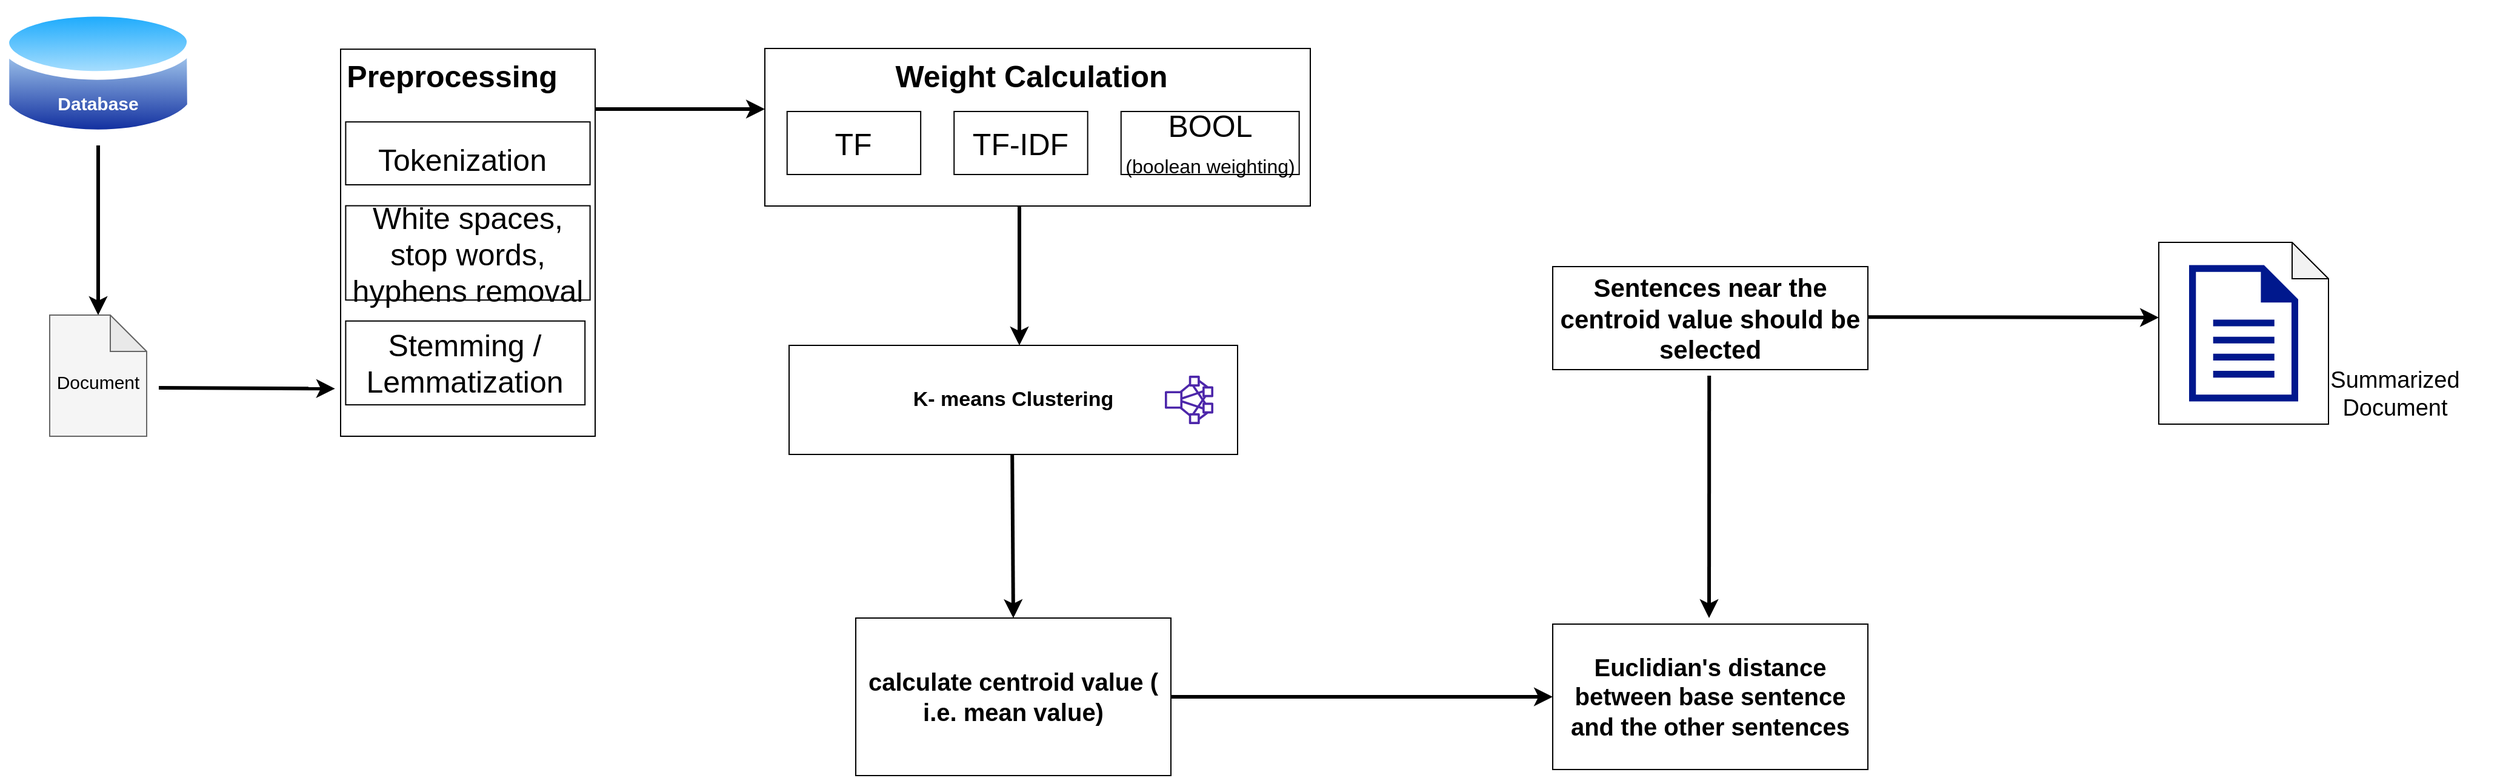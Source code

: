 <mxfile version="16.5.2" type="device"><diagram id="V_bIcPhm5XYrziuqVVUJ" name="Page-1"><mxGraphModel dx="2200" dy="1176" grid="1" gridSize="10" guides="1" tooltips="1" connect="1" arrows="1" fold="1" page="1" pageScale="1" pageWidth="850" pageHeight="1100" math="0" shadow="0"><root><mxCell id="0"/><mxCell id="1" parent="0"/><mxCell id="ahfAYdGmFiHSUhzKyVSp-3" value="" style="group" vertex="1" connectable="0" parent="1"><mxGeometry x="39.33" y="50.6" width="161.35" height="119.4" as="geometry"/></mxCell><mxCell id="ahfAYdGmFiHSUhzKyVSp-1" value="" style="aspect=fixed;perimeter=ellipsePerimeter;html=1;align=center;shadow=0;dashed=0;spacingTop=3;image;image=img/lib/active_directory/database.svg;" vertex="1" parent="ahfAYdGmFiHSUhzKyVSp-3"><mxGeometry width="161.35" height="119.4" as="geometry"/></mxCell><mxCell id="ahfAYdGmFiHSUhzKyVSp-2" value="&lt;font color=&quot;#ffffff&quot; size=&quot;1&quot;&gt;&lt;b style=&quot;font-size: 15px&quot;&gt;Database&lt;/b&gt;&lt;/font&gt;" style="text;html=1;strokeColor=none;fillColor=none;align=center;verticalAlign=middle;whiteSpace=wrap;rounded=0;" vertex="1" parent="ahfAYdGmFiHSUhzKyVSp-3"><mxGeometry x="50.67" y="69.4" width="60" height="30" as="geometry"/></mxCell><mxCell id="ahfAYdGmFiHSUhzKyVSp-38" value="&lt;font style=&quot;font-size: 20px&quot;&gt;&lt;b&gt;calculate centroid value ( i.e. mean value)&lt;/b&gt;&lt;/font&gt;" style="rounded=0;whiteSpace=wrap;html=1;fontSize=17;fontColor=#000000;" vertex="1" parent="1"><mxGeometry x="745" y="560" width="260" height="130" as="geometry"/></mxCell><mxCell id="ahfAYdGmFiHSUhzKyVSp-39" value="&lt;font size=&quot;1&quot;&gt;&lt;b style=&quot;font-size: 20px&quot;&gt;Euclidian's distance between base sentence and the other sentences&lt;/b&gt;&lt;/font&gt;" style="rounded=0;whiteSpace=wrap;html=1;fontSize=17;fontColor=#000000;" vertex="1" parent="1"><mxGeometry x="1320" y="565" width="260" height="120" as="geometry"/></mxCell><mxCell id="ahfAYdGmFiHSUhzKyVSp-41" value="&lt;font size=&quot;1&quot;&gt;&lt;b style=&quot;font-size: 21px&quot;&gt;Sentences near the centroid value should be selected&lt;/b&gt;&lt;/font&gt;" style="rounded=0;whiteSpace=wrap;html=1;fontSize=17;fontColor=#000000;" vertex="1" parent="1"><mxGeometry x="1320" y="270" width="260" height="85" as="geometry"/></mxCell><mxCell id="ahfAYdGmFiHSUhzKyVSp-48" value="" style="endArrow=classic;html=1;rounded=0;fontSize=19;fontColor=#000000;exitX=0.5;exitY=1;exitDx=0;exitDy=0;entryX=0.5;entryY=0;entryDx=0;entryDy=0;entryPerimeter=0;strokeWidth=3;" edge="1" parent="1" source="ahfAYdGmFiHSUhzKyVSp-1" target="ahfAYdGmFiHSUhzKyVSp-4"><mxGeometry width="50" height="50" relative="1" as="geometry"><mxPoint x="880" y="350" as="sourcePoint"/><mxPoint x="930" y="300" as="targetPoint"/></mxGeometry></mxCell><mxCell id="ahfAYdGmFiHSUhzKyVSp-49" value="" style="group" vertex="1" connectable="0" parent="1"><mxGeometry x="80" y="310" width="80" height="100" as="geometry"/></mxCell><mxCell id="ahfAYdGmFiHSUhzKyVSp-4" value="" style="shape=note;whiteSpace=wrap;html=1;backgroundOutline=1;darkOpacity=0.05;fontSize=15;fontColor=#333333;fillColor=#f5f5f5;strokeColor=#666666;" vertex="1" parent="ahfAYdGmFiHSUhzKyVSp-49"><mxGeometry width="80" height="100" as="geometry"/></mxCell><mxCell id="ahfAYdGmFiHSUhzKyVSp-5" value="&lt;font color=&quot;#000000&quot;&gt;Document&lt;/font&gt;" style="text;html=1;strokeColor=none;fillColor=none;align=center;verticalAlign=middle;whiteSpace=wrap;rounded=0;fontSize=15;fontColor=#FFFFFF;" vertex="1" parent="ahfAYdGmFiHSUhzKyVSp-49"><mxGeometry x="10" y="40" width="60" height="30" as="geometry"/></mxCell><mxCell id="ahfAYdGmFiHSUhzKyVSp-52" value="" style="group" vertex="1" connectable="0" parent="1"><mxGeometry x="320" y="90.6" width="210" height="319.4" as="geometry"/></mxCell><mxCell id="ahfAYdGmFiHSUhzKyVSp-7" value="" style="rounded=0;whiteSpace=wrap;html=1;fontSize=15;fontColor=#000000;" vertex="1" parent="ahfAYdGmFiHSUhzKyVSp-52"><mxGeometry width="210" height="319.4" as="geometry"/></mxCell><mxCell id="ahfAYdGmFiHSUhzKyVSp-8" value="&lt;b&gt;&lt;font style=&quot;font-size: 25px&quot;&gt;Preprocessing&lt;/font&gt;&lt;/b&gt;" style="text;html=1;strokeColor=none;fillColor=none;align=center;verticalAlign=middle;whiteSpace=wrap;rounded=0;fontSize=15;fontColor=#000000;" vertex="1" parent="ahfAYdGmFiHSUhzKyVSp-52"><mxGeometry x="67.2" y="8.128" width="50.4" height="25.939" as="geometry"/></mxCell><mxCell id="ahfAYdGmFiHSUhzKyVSp-11" value="" style="group" vertex="1" connectable="0" parent="ahfAYdGmFiHSUhzKyVSp-52"><mxGeometry x="4.2" y="60.006" width="201.6" height="51.879" as="geometry"/></mxCell><mxCell id="ahfAYdGmFiHSUhzKyVSp-9" value="" style="rounded=0;whiteSpace=wrap;html=1;fontSize=25;fontColor=#000000;" vertex="1" parent="ahfAYdGmFiHSUhzKyVSp-11"><mxGeometry width="201.6" height="51.879" as="geometry"/></mxCell><mxCell id="ahfAYdGmFiHSUhzKyVSp-10" value="Tokenization" style="text;html=1;strokeColor=none;fillColor=none;align=center;verticalAlign=middle;whiteSpace=wrap;rounded=0;fontSize=25;fontColor=#000000;" vertex="1" parent="ahfAYdGmFiHSUhzKyVSp-11"><mxGeometry x="84" y="17.293" width="25.2" height="25.939" as="geometry"/></mxCell><mxCell id="ahfAYdGmFiHSUhzKyVSp-15" value="" style="group" vertex="1" connectable="0" parent="ahfAYdGmFiHSUhzKyVSp-52"><mxGeometry x="4.2" y="224.289" width="197.4" height="69.172" as="geometry"/></mxCell><mxCell id="ahfAYdGmFiHSUhzKyVSp-16" value="Stemming /&lt;br&gt;Lemmatization" style="rounded=0;whiteSpace=wrap;html=1;fontSize=25;fontColor=#000000;" vertex="1" parent="ahfAYdGmFiHSUhzKyVSp-15"><mxGeometry width="197.4" height="69.172" as="geometry"/></mxCell><mxCell id="ahfAYdGmFiHSUhzKyVSp-13" value="White spaces, stop words, hyphens removal" style="rounded=0;whiteSpace=wrap;html=1;fontSize=25;fontColor=#000000;" vertex="1" parent="ahfAYdGmFiHSUhzKyVSp-52"><mxGeometry x="4.2" y="129.178" width="201.6" height="77.818" as="geometry"/></mxCell><mxCell id="ahfAYdGmFiHSUhzKyVSp-53" value="" style="group" vertex="1" connectable="0" parent="1"><mxGeometry x="670" y="90" width="450" height="130" as="geometry"/></mxCell><mxCell id="ahfAYdGmFiHSUhzKyVSp-27" value="" style="rounded=0;whiteSpace=wrap;html=1;fontSize=25;fontColor=#000000;" vertex="1" parent="ahfAYdGmFiHSUhzKyVSp-53"><mxGeometry width="450" height="130" as="geometry"/></mxCell><mxCell id="ahfAYdGmFiHSUhzKyVSp-28" value="Weight Calculation" style="text;html=1;strokeColor=none;fillColor=none;align=center;verticalAlign=middle;whiteSpace=wrap;rounded=0;fontSize=25;fontColor=#000000;fontStyle=1" vertex="1" parent="ahfAYdGmFiHSUhzKyVSp-53"><mxGeometry x="73.469" y="8.667" width="293.878" height="26" as="geometry"/></mxCell><mxCell id="ahfAYdGmFiHSUhzKyVSp-30" value="TF" style="rounded=0;whiteSpace=wrap;html=1;fontSize=25;fontColor=#000000;" vertex="1" parent="ahfAYdGmFiHSUhzKyVSp-53"><mxGeometry x="18.367" y="52" width="110.204" height="52" as="geometry"/></mxCell><mxCell id="ahfAYdGmFiHSUhzKyVSp-31" value="TF-IDF" style="rounded=0;whiteSpace=wrap;html=1;fontSize=25;fontColor=#000000;" vertex="1" parent="ahfAYdGmFiHSUhzKyVSp-53"><mxGeometry x="156.122" y="52" width="110.204" height="52" as="geometry"/></mxCell><mxCell id="ahfAYdGmFiHSUhzKyVSp-32" value="BOOL&lt;br&gt;&lt;font style=&quot;font-size: 16px&quot;&gt;(boolean weighting)&lt;/font&gt;" style="rounded=0;whiteSpace=wrap;html=1;fontSize=25;fontColor=#000000;" vertex="1" parent="ahfAYdGmFiHSUhzKyVSp-53"><mxGeometry x="293.878" y="52" width="146.939" height="52" as="geometry"/></mxCell><mxCell id="ahfAYdGmFiHSUhzKyVSp-55" value="g" style="group" vertex="1" connectable="0" parent="1"><mxGeometry x="690" y="335" width="370" height="90" as="geometry"/></mxCell><mxCell id="ahfAYdGmFiHSUhzKyVSp-33" value="&lt;font style=&quot;font-size: 17px&quot;&gt;&lt;b&gt;K- means Clustering&lt;/b&gt;&lt;/font&gt;" style="rounded=0;whiteSpace=wrap;html=1;fontSize=16;fontColor=#000000;" vertex="1" parent="ahfAYdGmFiHSUhzKyVSp-55"><mxGeometry width="370" height="90" as="geometry"/></mxCell><mxCell id="ahfAYdGmFiHSUhzKyVSp-34" value="" style="sketch=0;outlineConnect=0;fontColor=#232F3E;gradientColor=none;fillColor=#4D27AA;strokeColor=none;dashed=0;verticalLabelPosition=bottom;verticalAlign=top;align=center;html=1;fontSize=12;fontStyle=0;aspect=fixed;pointerEvents=1;shape=mxgraph.aws4.cluster;" vertex="1" parent="ahfAYdGmFiHSUhzKyVSp-55"><mxGeometry x="310" y="25" width="40" height="40" as="geometry"/></mxCell><mxCell id="ahfAYdGmFiHSUhzKyVSp-56" value="" style="group" vertex="1" connectable="0" parent="1"><mxGeometry x="1820" y="250" width="280" height="150" as="geometry"/></mxCell><mxCell id="ahfAYdGmFiHSUhzKyVSp-44" value="" style="group" vertex="1" connectable="0" parent="ahfAYdGmFiHSUhzKyVSp-56"><mxGeometry width="140" height="150" as="geometry"/></mxCell><mxCell id="ahfAYdGmFiHSUhzKyVSp-42" value="" style="shape=note;whiteSpace=wrap;html=1;backgroundOutline=1;darkOpacity=0.05;fontSize=19;fontColor=#000000;" vertex="1" parent="ahfAYdGmFiHSUhzKyVSp-44"><mxGeometry width="140" height="150" as="geometry"/></mxCell><mxCell id="ahfAYdGmFiHSUhzKyVSp-43" value="" style="sketch=0;aspect=fixed;pointerEvents=1;shadow=0;dashed=0;html=1;strokeColor=none;labelPosition=center;verticalLabelPosition=bottom;verticalAlign=top;align=center;fillColor=#00188D;shape=mxgraph.mscae.enterprise.document;fontSize=19;fontColor=#000000;" vertex="1" parent="ahfAYdGmFiHSUhzKyVSp-44"><mxGeometry x="25" y="18.75" width="90" height="112.5" as="geometry"/></mxCell><mxCell id="ahfAYdGmFiHSUhzKyVSp-47" value="Summarized Document" style="text;html=1;strokeColor=none;fillColor=none;align=center;verticalAlign=middle;whiteSpace=wrap;rounded=0;fontSize=19;fontColor=#000000;" vertex="1" parent="ahfAYdGmFiHSUhzKyVSp-56"><mxGeometry x="110" y="110" width="170" height="30" as="geometry"/></mxCell><mxCell id="ahfAYdGmFiHSUhzKyVSp-58" value="" style="endArrow=classic;html=1;rounded=0;fontSize=19;fontColor=#000000;exitX=0.5;exitY=1;exitDx=0;exitDy=0;strokeWidth=3;" edge="1" parent="1"><mxGeometry width="50" height="50" relative="1" as="geometry"><mxPoint x="880.005" y="220" as="sourcePoint"/><mxPoint x="880" y="335" as="targetPoint"/></mxGeometry></mxCell><mxCell id="ahfAYdGmFiHSUhzKyVSp-59" value="" style="endArrow=classic;html=1;rounded=0;fontSize=19;fontColor=#000000;exitX=0.5;exitY=1;exitDx=0;exitDy=0;entryX=0.5;entryY=0;entryDx=0;entryDy=0;strokeWidth=3;" edge="1" parent="1" target="ahfAYdGmFiHSUhzKyVSp-38"><mxGeometry width="50" height="50" relative="1" as="geometry"><mxPoint x="874.095" y="425" as="sourcePoint"/><mxPoint x="874.09" y="540" as="targetPoint"/></mxGeometry></mxCell><mxCell id="ahfAYdGmFiHSUhzKyVSp-60" value="" style="endArrow=classic;html=1;rounded=0;fontSize=19;fontColor=#000000;exitX=0.5;exitY=1;exitDx=0;exitDy=0;strokeWidth=3;" edge="1" parent="1"><mxGeometry width="50" height="50" relative="1" as="geometry"><mxPoint x="1449.095" y="360" as="sourcePoint"/><mxPoint x="1449" y="560" as="targetPoint"/></mxGeometry></mxCell><mxCell id="ahfAYdGmFiHSUhzKyVSp-61" value="" style="endArrow=classic;html=1;rounded=0;fontSize=19;fontColor=#000000;exitX=1;exitY=0.5;exitDx=0;exitDy=0;entryX=0;entryY=0.5;entryDx=0;entryDy=0;strokeWidth=3;" edge="1" parent="1" source="ahfAYdGmFiHSUhzKyVSp-38" target="ahfAYdGmFiHSUhzKyVSp-39"><mxGeometry width="50" height="50" relative="1" as="geometry"><mxPoint x="910.005" y="250" as="sourcePoint"/><mxPoint x="1190" y="310" as="targetPoint"/></mxGeometry></mxCell><mxCell id="ahfAYdGmFiHSUhzKyVSp-62" value="" style="endArrow=classic;html=1;rounded=0;fontSize=19;fontColor=#000000;exitX=1;exitY=0.5;exitDx=0;exitDy=0;strokeWidth=3;" edge="1" parent="1"><mxGeometry width="50" height="50" relative="1" as="geometry"><mxPoint x="1580" y="311.59" as="sourcePoint"/><mxPoint x="1820" y="312" as="targetPoint"/></mxGeometry></mxCell><mxCell id="ahfAYdGmFiHSUhzKyVSp-63" value="" style="endArrow=classic;html=1;rounded=0;fontSize=19;fontColor=#000000;strokeWidth=3;" edge="1" parent="1"><mxGeometry width="50" height="50" relative="1" as="geometry"><mxPoint x="530" y="140" as="sourcePoint"/><mxPoint x="670" y="140" as="targetPoint"/></mxGeometry></mxCell><mxCell id="ahfAYdGmFiHSUhzKyVSp-64" value="" style="endArrow=classic;html=1;rounded=0;fontSize=19;fontColor=#000000;entryX=-0.022;entryY=0.877;entryDx=0;entryDy=0;entryPerimeter=0;strokeWidth=3;" edge="1" parent="1" target="ahfAYdGmFiHSUhzKyVSp-7"><mxGeometry width="50" height="50" relative="1" as="geometry"><mxPoint x="170" y="370" as="sourcePoint"/><mxPoint x="310" y="370" as="targetPoint"/></mxGeometry></mxCell></root></mxGraphModel></diagram></mxfile>